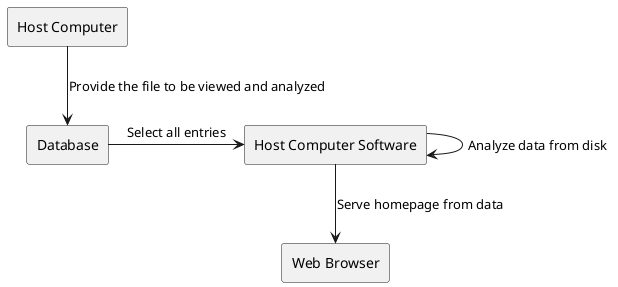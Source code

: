 @startuml
skinparam linestyle ortho
rectangle "Host Computer" as HC
rectangle "Host Computer Software" as HSC
rectangle "Database" as DB
rectangle "Web Browser" as WB
DB -right-> HSC : "Select all entries"
HC -down-> DB : "Provide the file to be viewed and analyzed"
HSC -> HSC : "Analyze data from disk"
HSC -down-> WB : "Serve homepage from data"
@enduml
